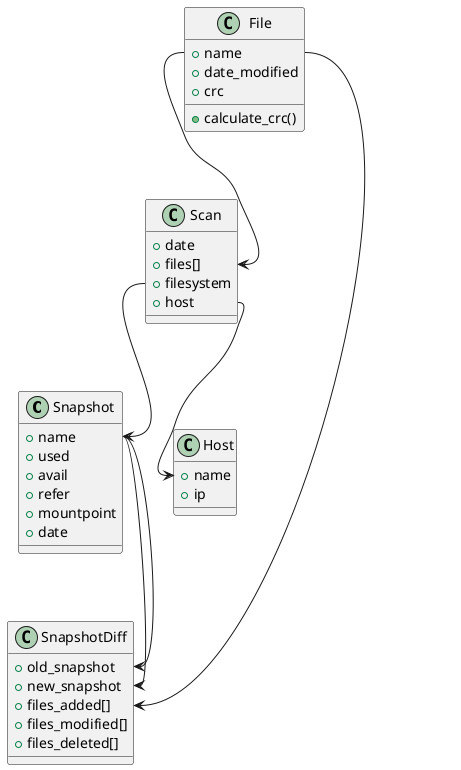 @startuml

class Snapshot{
+ name
+ used
+ avail
+ refer
+ mountpoint
+ date
}

class File {
+ name
+ date_modified
+ crc
+ calculate_crc()
}

class Scan {
+ date
+ files[]
+ filesystem
+ host
}

class SnapshotDiff {
+ old_snapshot
+ new_snapshot
+ files_added[]
+ files_modified[]
+ files_deleted[]
}

class Host {
+ name
+ ip
}

Scan::filesystem --> Snapshot::name
File::name --> Scan::files
Snapshot::name --> SnapshotDiff::old_snapshot
Snapshot::name --> SnapshotDiff::new_snapshot
File::name --> SnapshotDiff::files_added
Scan::host --> Host::name
@enduml
